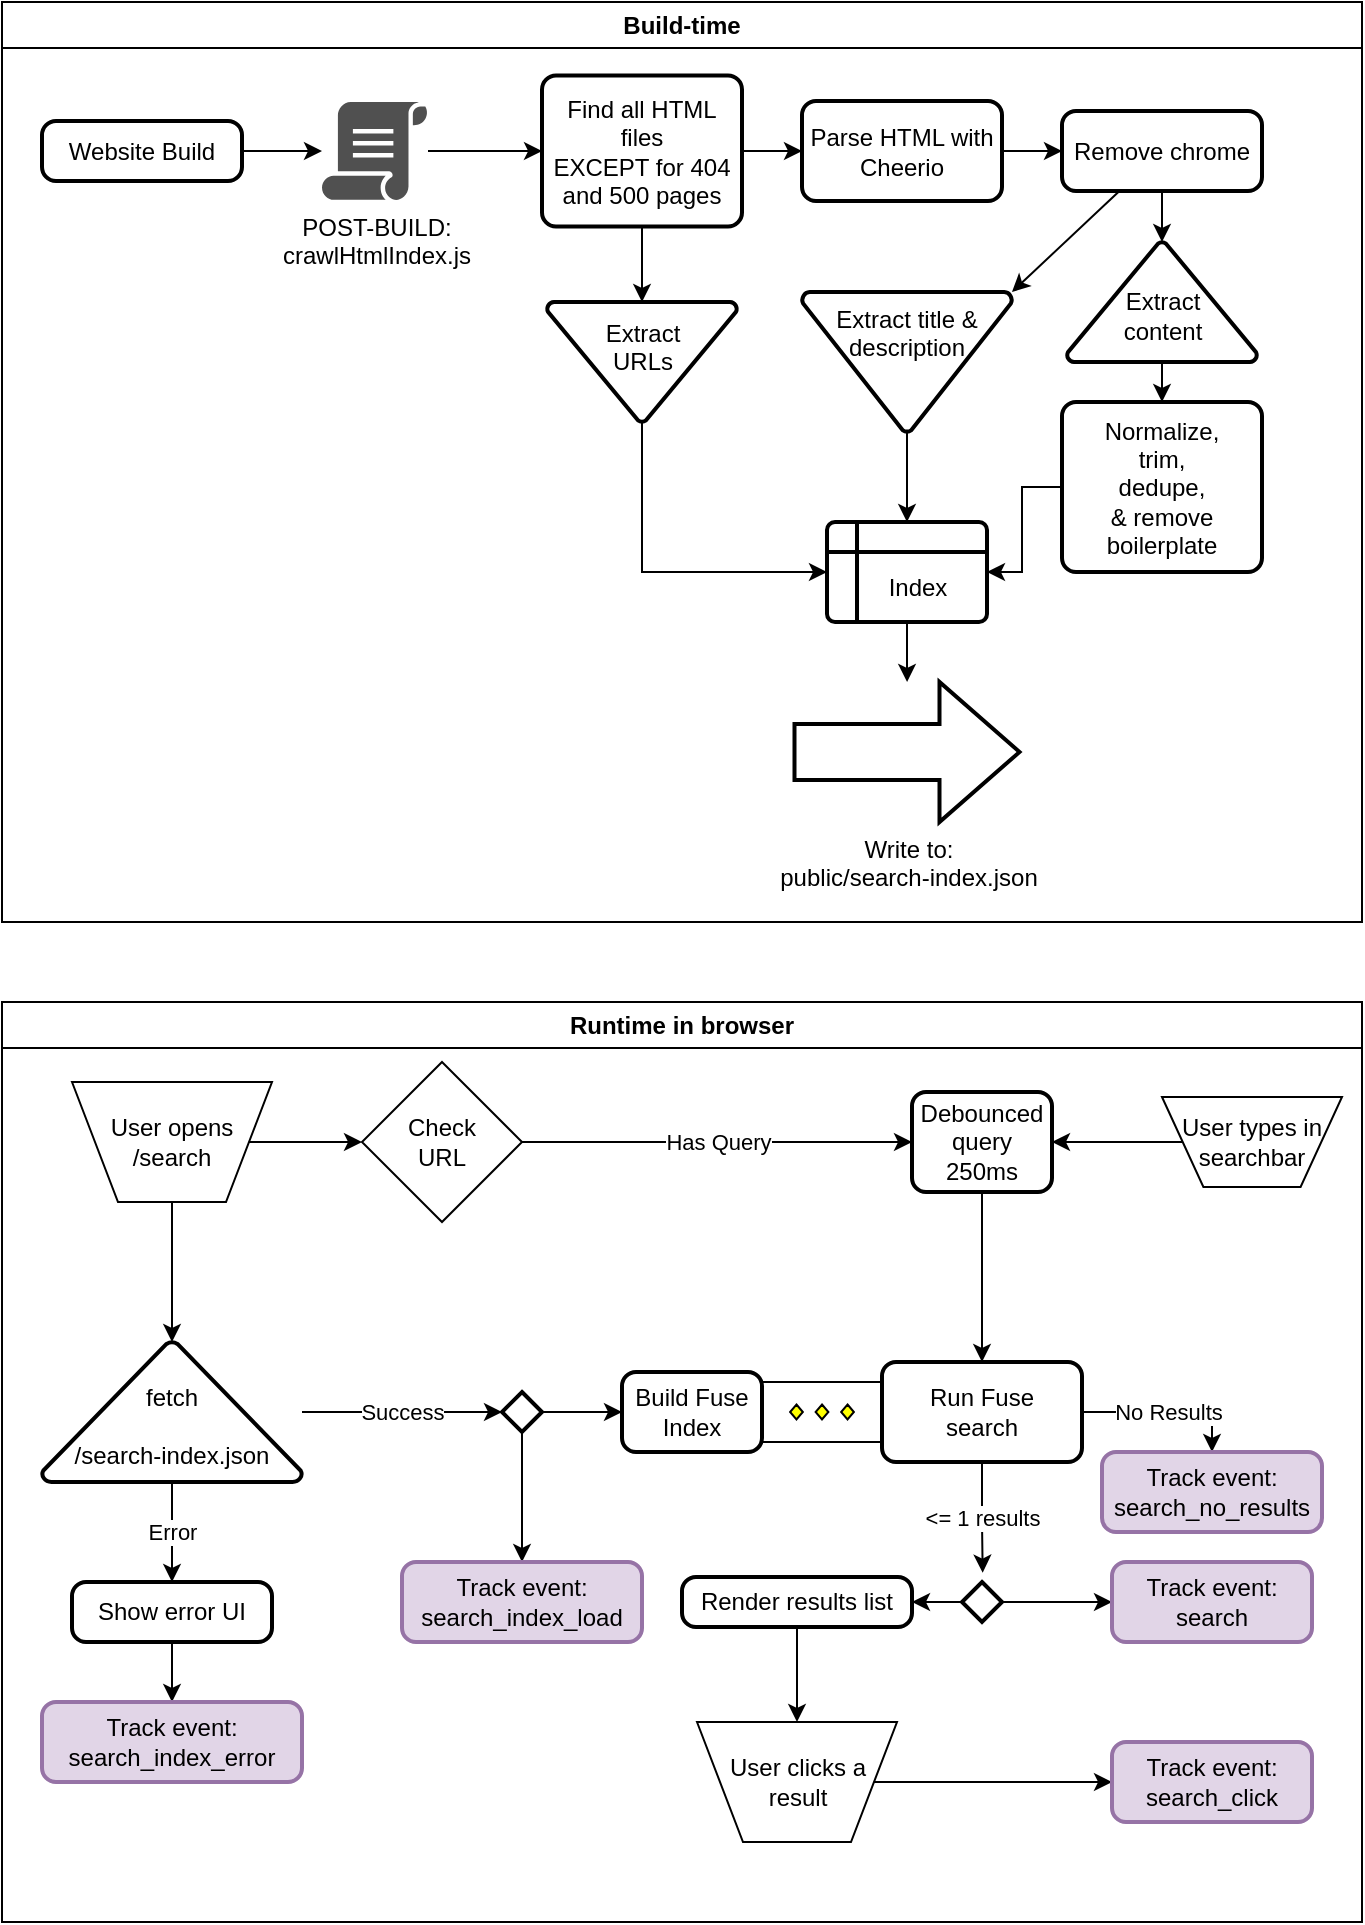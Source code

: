 <mxfile version="28.1.0">
  <diagram name="Page-1" id="bwJYy4T5n889eNgVjuJf">
    <mxGraphModel dx="555" dy="798" grid="1" gridSize="10" guides="1" tooltips="1" connect="1" arrows="1" fold="1" page="1" pageScale="1" pageWidth="850" pageHeight="1100" math="0" shadow="0">
      <root>
        <mxCell id="0" />
        <mxCell id="1" parent="0" />
        <mxCell id="g-3mRa5pxgkgNKf00Dcm-1" value="Build-time" style="swimlane;whiteSpace=wrap;html=1;" vertex="1" parent="1">
          <mxGeometry x="100" y="330" width="680" height="460" as="geometry" />
        </mxCell>
        <mxCell id="g-3mRa5pxgkgNKf00Dcm-8" style="edgeStyle=orthogonalEdgeStyle;rounded=0;orthogonalLoop=1;jettySize=auto;html=1;" edge="1" parent="g-3mRa5pxgkgNKf00Dcm-1" source="g-3mRa5pxgkgNKf00Dcm-2" target="g-3mRa5pxgkgNKf00Dcm-7">
          <mxGeometry relative="1" as="geometry" />
        </mxCell>
        <mxCell id="g-3mRa5pxgkgNKf00Dcm-2" value="&lt;div&gt;POST-BUILD:&lt;/div&gt;crawlHtmlIndex.js" style="sketch=0;pointerEvents=1;shadow=0;dashed=0;html=1;strokeColor=none;fillColor=#505050;labelPosition=center;verticalLabelPosition=bottom;verticalAlign=top;outlineConnect=0;align=center;shape=mxgraph.office.concepts.script;" vertex="1" parent="g-3mRa5pxgkgNKf00Dcm-1">
          <mxGeometry x="160" y="50" width="53" height="49" as="geometry" />
        </mxCell>
        <mxCell id="g-3mRa5pxgkgNKf00Dcm-6" style="edgeStyle=orthogonalEdgeStyle;rounded=0;orthogonalLoop=1;jettySize=auto;html=1;" edge="1" parent="g-3mRa5pxgkgNKf00Dcm-1" source="g-3mRa5pxgkgNKf00Dcm-5" target="g-3mRa5pxgkgNKf00Dcm-2">
          <mxGeometry relative="1" as="geometry" />
        </mxCell>
        <mxCell id="g-3mRa5pxgkgNKf00Dcm-5" value="Website Build" style="rounded=1;whiteSpace=wrap;html=1;absoluteArcSize=1;arcSize=14;strokeWidth=2;" vertex="1" parent="g-3mRa5pxgkgNKf00Dcm-1">
          <mxGeometry x="20" y="59.5" width="100" height="30" as="geometry" />
        </mxCell>
        <mxCell id="g-3mRa5pxgkgNKf00Dcm-15" style="edgeStyle=orthogonalEdgeStyle;rounded=0;orthogonalLoop=1;jettySize=auto;html=1;" edge="1" parent="g-3mRa5pxgkgNKf00Dcm-1" source="g-3mRa5pxgkgNKf00Dcm-7" target="g-3mRa5pxgkgNKf00Dcm-14">
          <mxGeometry relative="1" as="geometry" />
        </mxCell>
        <mxCell id="g-3mRa5pxgkgNKf00Dcm-17" style="edgeStyle=orthogonalEdgeStyle;rounded=0;orthogonalLoop=1;jettySize=auto;html=1;entryX=0;entryY=0.5;entryDx=0;entryDy=0;" edge="1" parent="g-3mRa5pxgkgNKf00Dcm-1" source="g-3mRa5pxgkgNKf00Dcm-7" target="g-3mRa5pxgkgNKf00Dcm-16">
          <mxGeometry relative="1" as="geometry" />
        </mxCell>
        <mxCell id="g-3mRa5pxgkgNKf00Dcm-7" value="Find all HTML files&lt;div&gt;EXCEPT for 404 and 500 pages&lt;/div&gt;" style="rounded=1;whiteSpace=wrap;html=1;absoluteArcSize=1;arcSize=14;strokeWidth=2;" vertex="1" parent="g-3mRa5pxgkgNKf00Dcm-1">
          <mxGeometry x="270" y="36.75" width="100" height="75.5" as="geometry" />
        </mxCell>
        <mxCell id="g-3mRa5pxgkgNKf00Dcm-30" style="edgeStyle=orthogonalEdgeStyle;rounded=0;orthogonalLoop=1;jettySize=auto;html=1;" edge="1" parent="g-3mRa5pxgkgNKf00Dcm-1" source="g-3mRa5pxgkgNKf00Dcm-11" target="g-3mRa5pxgkgNKf00Dcm-29">
          <mxGeometry relative="1" as="geometry" />
        </mxCell>
        <mxCell id="g-3mRa5pxgkgNKf00Dcm-11" value="&lt;div&gt;&lt;br&gt;&lt;/div&gt;&amp;nbsp; &amp;nbsp;Index" style="shape=internalStorage;whiteSpace=wrap;html=1;dx=15;dy=15;rounded=1;arcSize=8;strokeWidth=2;" vertex="1" parent="g-3mRa5pxgkgNKf00Dcm-1">
          <mxGeometry x="412.5" y="260" width="80" height="50" as="geometry" />
        </mxCell>
        <mxCell id="g-3mRa5pxgkgNKf00Dcm-26" style="edgeStyle=elbowEdgeStyle;rounded=0;orthogonalLoop=1;jettySize=auto;html=1;entryX=0;entryY=0.5;entryDx=0;entryDy=0;exitX=0.5;exitY=1;exitDx=0;exitDy=0;exitPerimeter=0;" edge="1" parent="g-3mRa5pxgkgNKf00Dcm-1" source="g-3mRa5pxgkgNKf00Dcm-14" target="g-3mRa5pxgkgNKf00Dcm-11">
          <mxGeometry relative="1" as="geometry">
            <Array as="points">
              <mxPoint x="320" y="240" />
            </Array>
          </mxGeometry>
        </mxCell>
        <mxCell id="g-3mRa5pxgkgNKf00Dcm-14" value="Extract&lt;div&gt;URLs&lt;div&gt;&lt;br&gt;&lt;/div&gt;&lt;/div&gt;" style="strokeWidth=2;html=1;shape=mxgraph.flowchart.merge_or_storage;whiteSpace=wrap;" vertex="1" parent="g-3mRa5pxgkgNKf00Dcm-1">
          <mxGeometry x="272.5" y="150" width="95" height="60" as="geometry" />
        </mxCell>
        <mxCell id="g-3mRa5pxgkgNKf00Dcm-20" style="edgeStyle=orthogonalEdgeStyle;rounded=0;orthogonalLoop=1;jettySize=auto;html=1;entryX=0;entryY=0.5;entryDx=0;entryDy=0;" edge="1" parent="g-3mRa5pxgkgNKf00Dcm-1" source="g-3mRa5pxgkgNKf00Dcm-16" target="g-3mRa5pxgkgNKf00Dcm-19">
          <mxGeometry relative="1" as="geometry" />
        </mxCell>
        <mxCell id="g-3mRa5pxgkgNKf00Dcm-16" value="Parse HTML with Cheerio" style="rounded=1;whiteSpace=wrap;html=1;absoluteArcSize=1;arcSize=14;strokeWidth=2;" vertex="1" parent="g-3mRa5pxgkgNKf00Dcm-1">
          <mxGeometry x="400" y="49.5" width="100" height="50" as="geometry" />
        </mxCell>
        <mxCell id="g-3mRa5pxgkgNKf00Dcm-19" value="Remove chrome" style="rounded=1;whiteSpace=wrap;html=1;absoluteArcSize=1;arcSize=14;strokeWidth=2;" vertex="1" parent="g-3mRa5pxgkgNKf00Dcm-1">
          <mxGeometry x="530" y="54.5" width="100" height="40" as="geometry" />
        </mxCell>
        <mxCell id="g-3mRa5pxgkgNKf00Dcm-27" style="edgeStyle=orthogonalEdgeStyle;rounded=0;orthogonalLoop=1;jettySize=auto;html=1;entryX=0.5;entryY=0;entryDx=0;entryDy=0;" edge="1" parent="g-3mRa5pxgkgNKf00Dcm-1" source="g-3mRa5pxgkgNKf00Dcm-18" target="g-3mRa5pxgkgNKf00Dcm-11">
          <mxGeometry relative="1" as="geometry" />
        </mxCell>
        <mxCell id="g-3mRa5pxgkgNKf00Dcm-18" value="&lt;div&gt;&lt;div&gt;Extract title &amp;amp; description&lt;/div&gt;&lt;/div&gt;&lt;div&gt;&lt;br&gt;&lt;/div&gt;&lt;div&gt;&lt;br&gt;&lt;/div&gt;" style="strokeWidth=2;html=1;shape=mxgraph.flowchart.merge_or_storage;whiteSpace=wrap;" vertex="1" parent="g-3mRa5pxgkgNKf00Dcm-1">
          <mxGeometry x="400" y="145" width="105" height="70" as="geometry" />
        </mxCell>
        <mxCell id="g-3mRa5pxgkgNKf00Dcm-21" style="rounded=0;orthogonalLoop=1;jettySize=auto;html=1;entryX=1;entryY=0;entryDx=0;entryDy=0;entryPerimeter=0;" edge="1" parent="g-3mRa5pxgkgNKf00Dcm-1" source="g-3mRa5pxgkgNKf00Dcm-19" target="g-3mRa5pxgkgNKf00Dcm-18">
          <mxGeometry relative="1" as="geometry" />
        </mxCell>
        <mxCell id="g-3mRa5pxgkgNKf00Dcm-25" style="edgeStyle=orthogonalEdgeStyle;rounded=0;orthogonalLoop=1;jettySize=auto;html=1;entryX=0.5;entryY=0;entryDx=0;entryDy=0;" edge="1" parent="g-3mRa5pxgkgNKf00Dcm-1" source="g-3mRa5pxgkgNKf00Dcm-22" target="g-3mRa5pxgkgNKf00Dcm-24">
          <mxGeometry relative="1" as="geometry" />
        </mxCell>
        <mxCell id="g-3mRa5pxgkgNKf00Dcm-22" value="&lt;div&gt;&lt;br&gt;&lt;/div&gt;Extract&lt;div&gt;content&lt;/div&gt;" style="strokeWidth=2;html=1;shape=mxgraph.flowchart.extract_or_measurement;whiteSpace=wrap;" vertex="1" parent="g-3mRa5pxgkgNKf00Dcm-1">
          <mxGeometry x="532.5" y="120" width="95" height="60" as="geometry" />
        </mxCell>
        <mxCell id="g-3mRa5pxgkgNKf00Dcm-23" style="edgeStyle=orthogonalEdgeStyle;rounded=0;orthogonalLoop=1;jettySize=auto;html=1;entryX=0.5;entryY=0;entryDx=0;entryDy=0;entryPerimeter=0;" edge="1" parent="g-3mRa5pxgkgNKf00Dcm-1" source="g-3mRa5pxgkgNKf00Dcm-19" target="g-3mRa5pxgkgNKf00Dcm-22">
          <mxGeometry relative="1" as="geometry" />
        </mxCell>
        <mxCell id="g-3mRa5pxgkgNKf00Dcm-28" style="edgeStyle=orthogonalEdgeStyle;rounded=0;orthogonalLoop=1;jettySize=auto;html=1;entryX=1;entryY=0.5;entryDx=0;entryDy=0;" edge="1" parent="g-3mRa5pxgkgNKf00Dcm-1" source="g-3mRa5pxgkgNKf00Dcm-24" target="g-3mRa5pxgkgNKf00Dcm-11">
          <mxGeometry relative="1" as="geometry" />
        </mxCell>
        <mxCell id="g-3mRa5pxgkgNKf00Dcm-24" value="Normalize,&lt;div&gt;trim,&lt;/div&gt;&lt;div&gt;dedupe,&lt;/div&gt;&lt;div&gt;&amp;amp; remove boilerplate&lt;/div&gt;" style="rounded=1;whiteSpace=wrap;html=1;absoluteArcSize=1;arcSize=14;strokeWidth=2;" vertex="1" parent="g-3mRa5pxgkgNKf00Dcm-1">
          <mxGeometry x="530" y="200" width="100" height="85" as="geometry" />
        </mxCell>
        <mxCell id="g-3mRa5pxgkgNKf00Dcm-29" value="Write to:&lt;div&gt;public/search-index.json&lt;/div&gt;" style="verticalLabelPosition=bottom;verticalAlign=top;html=1;strokeWidth=2;shape=mxgraph.arrows2.arrow;dy=0.6;dx=40;notch=0;" vertex="1" parent="g-3mRa5pxgkgNKf00Dcm-1">
          <mxGeometry x="396.25" y="340" width="112.5" height="70" as="geometry" />
        </mxCell>
        <mxCell id="g-3mRa5pxgkgNKf00Dcm-31" value="Runtime in browser" style="swimlane;whiteSpace=wrap;html=1;" vertex="1" parent="1">
          <mxGeometry x="100" y="830" width="680" height="460" as="geometry" />
        </mxCell>
        <mxCell id="g-3mRa5pxgkgNKf00Dcm-51" style="edgeStyle=orthogonalEdgeStyle;rounded=0;orthogonalLoop=1;jettySize=auto;html=1;entryX=0;entryY=0.5;entryDx=0;entryDy=0;" edge="1" parent="g-3mRa5pxgkgNKf00Dcm-31" source="g-3mRa5pxgkgNKf00Dcm-33" target="g-3mRa5pxgkgNKf00Dcm-50">
          <mxGeometry relative="1" as="geometry" />
        </mxCell>
        <mxCell id="g-3mRa5pxgkgNKf00Dcm-33" value="User opens&lt;div&gt;/search&lt;/div&gt;" style="verticalLabelPosition=middle;verticalAlign=middle;html=1;shape=trapezoid;perimeter=trapezoidPerimeter;whiteSpace=wrap;size=0.23;arcSize=10;flipV=1;labelPosition=center;align=center;" vertex="1" parent="g-3mRa5pxgkgNKf00Dcm-31">
          <mxGeometry x="35" y="40" width="100" height="60" as="geometry" />
        </mxCell>
        <mxCell id="g-3mRa5pxgkgNKf00Dcm-41" value="Error" style="edgeStyle=orthogonalEdgeStyle;rounded=0;orthogonalLoop=1;jettySize=auto;html=1;entryX=0.5;entryY=0;entryDx=0;entryDy=0;" edge="1" parent="g-3mRa5pxgkgNKf00Dcm-31" source="g-3mRa5pxgkgNKf00Dcm-35" target="g-3mRa5pxgkgNKf00Dcm-40">
          <mxGeometry relative="1" as="geometry" />
        </mxCell>
        <mxCell id="g-3mRa5pxgkgNKf00Dcm-35" value="&lt;div&gt;&lt;br&gt;&lt;/div&gt;&lt;div&gt;&lt;span style=&quot;background-color: transparent; color: light-dark(rgb(0, 0, 0), rgb(255, 255, 255));&quot;&gt;fetch&lt;/span&gt;&lt;/div&gt;&lt;div&gt;&lt;span style=&quot;background-color: transparent; color: light-dark(rgb(0, 0, 0), rgb(255, 255, 255));&quot;&gt;&lt;br&gt;&lt;/span&gt;&lt;/div&gt;&lt;div&gt;/search-index.json&lt;/div&gt;" style="strokeWidth=2;html=1;shape=mxgraph.flowchart.extract_or_measurement;whiteSpace=wrap;" vertex="1" parent="g-3mRa5pxgkgNKf00Dcm-31">
          <mxGeometry x="20" y="170" width="130" height="70" as="geometry" />
        </mxCell>
        <mxCell id="g-3mRa5pxgkgNKf00Dcm-36" style="edgeStyle=orthogonalEdgeStyle;rounded=0;orthogonalLoop=1;jettySize=auto;html=1;exitX=0.5;exitY=1;exitDx=0;exitDy=0;entryX=0.5;entryY=0;entryDx=0;entryDy=0;entryPerimeter=0;" edge="1" parent="g-3mRa5pxgkgNKf00Dcm-31" source="g-3mRa5pxgkgNKf00Dcm-33" target="g-3mRa5pxgkgNKf00Dcm-35">
          <mxGeometry relative="1" as="geometry" />
        </mxCell>
        <mxCell id="g-3mRa5pxgkgNKf00Dcm-45" style="edgeStyle=orthogonalEdgeStyle;rounded=0;orthogonalLoop=1;jettySize=auto;html=1;entryX=0.5;entryY=0;entryDx=0;entryDy=0;" edge="1" parent="g-3mRa5pxgkgNKf00Dcm-31" source="g-3mRa5pxgkgNKf00Dcm-38" target="g-3mRa5pxgkgNKf00Dcm-44">
          <mxGeometry relative="1" as="geometry" />
        </mxCell>
        <mxCell id="g-3mRa5pxgkgNKf00Dcm-48" style="edgeStyle=orthogonalEdgeStyle;rounded=0;orthogonalLoop=1;jettySize=auto;html=1;entryX=0;entryY=0.5;entryDx=0;entryDy=0;" edge="1" parent="g-3mRa5pxgkgNKf00Dcm-31" source="g-3mRa5pxgkgNKf00Dcm-38" target="g-3mRa5pxgkgNKf00Dcm-47">
          <mxGeometry relative="1" as="geometry" />
        </mxCell>
        <mxCell id="g-3mRa5pxgkgNKf00Dcm-38" value="" style="strokeWidth=2;html=1;shape=mxgraph.flowchart.decision;whiteSpace=wrap;" vertex="1" parent="g-3mRa5pxgkgNKf00Dcm-31">
          <mxGeometry x="250" y="195" width="20" height="20" as="geometry" />
        </mxCell>
        <mxCell id="g-3mRa5pxgkgNKf00Dcm-39" value="Success" style="edgeStyle=orthogonalEdgeStyle;rounded=0;orthogonalLoop=1;jettySize=auto;html=1;entryX=0;entryY=0.5;entryDx=0;entryDy=0;entryPerimeter=0;" edge="1" parent="g-3mRa5pxgkgNKf00Dcm-31" source="g-3mRa5pxgkgNKf00Dcm-35" target="g-3mRa5pxgkgNKf00Dcm-38">
          <mxGeometry relative="1" as="geometry" />
        </mxCell>
        <mxCell id="g-3mRa5pxgkgNKf00Dcm-43" style="edgeStyle=orthogonalEdgeStyle;rounded=0;orthogonalLoop=1;jettySize=auto;html=1;entryX=0.5;entryY=0;entryDx=0;entryDy=0;" edge="1" parent="g-3mRa5pxgkgNKf00Dcm-31" source="g-3mRa5pxgkgNKf00Dcm-40" target="g-3mRa5pxgkgNKf00Dcm-42">
          <mxGeometry relative="1" as="geometry" />
        </mxCell>
        <mxCell id="g-3mRa5pxgkgNKf00Dcm-40" value="Show error UI" style="rounded=1;whiteSpace=wrap;html=1;absoluteArcSize=1;arcSize=14;strokeWidth=2;" vertex="1" parent="g-3mRa5pxgkgNKf00Dcm-31">
          <mxGeometry x="35" y="290" width="100" height="30" as="geometry" />
        </mxCell>
        <mxCell id="g-3mRa5pxgkgNKf00Dcm-42" value="Track event:&lt;div&gt;search_index_error&lt;/div&gt;" style="rounded=1;whiteSpace=wrap;html=1;absoluteArcSize=1;arcSize=14;strokeWidth=2;fillColor=#e1d5e7;strokeColor=#9673a6;" vertex="1" parent="g-3mRa5pxgkgNKf00Dcm-31">
          <mxGeometry x="20" y="350" width="130" height="40" as="geometry" />
        </mxCell>
        <mxCell id="g-3mRa5pxgkgNKf00Dcm-44" value="Track event:&lt;div&gt;search_index_load&lt;/div&gt;" style="rounded=1;whiteSpace=wrap;html=1;absoluteArcSize=1;arcSize=14;strokeWidth=2;fillColor=#e1d5e7;strokeColor=#9673a6;" vertex="1" parent="g-3mRa5pxgkgNKf00Dcm-31">
          <mxGeometry x="200" y="280" width="120" height="40" as="geometry" />
        </mxCell>
        <mxCell id="g-3mRa5pxgkgNKf00Dcm-46" value="" style="verticalLabelPosition=bottom;verticalAlign=top;html=1;shape=mxgraph.flowchart.parallel_mode;pointerEvents=1" vertex="1" parent="g-3mRa5pxgkgNKf00Dcm-31">
          <mxGeometry x="380" y="190" width="60" height="30" as="geometry" />
        </mxCell>
        <mxCell id="g-3mRa5pxgkgNKf00Dcm-47" value="Build Fuse&lt;div&gt;Index&lt;/div&gt;" style="rounded=1;whiteSpace=wrap;html=1;absoluteArcSize=1;arcSize=14;strokeWidth=2;" vertex="1" parent="g-3mRa5pxgkgNKf00Dcm-31">
          <mxGeometry x="310" y="185" width="70" height="40" as="geometry" />
        </mxCell>
        <mxCell id="g-3mRa5pxgkgNKf00Dcm-69" value="No Results" style="edgeStyle=orthogonalEdgeStyle;rounded=0;orthogonalLoop=1;jettySize=auto;html=1;entryX=0.5;entryY=0;entryDx=0;entryDy=0;" edge="1" parent="g-3mRa5pxgkgNKf00Dcm-31" source="g-3mRa5pxgkgNKf00Dcm-49" target="g-3mRa5pxgkgNKf00Dcm-68">
          <mxGeometry relative="1" as="geometry" />
        </mxCell>
        <mxCell id="g-3mRa5pxgkgNKf00Dcm-49" value="Run Fuse&lt;div&gt;search&lt;/div&gt;" style="rounded=1;whiteSpace=wrap;html=1;absoluteArcSize=1;arcSize=14;strokeWidth=2;" vertex="1" parent="g-3mRa5pxgkgNKf00Dcm-31">
          <mxGeometry x="440" y="180" width="100" height="50" as="geometry" />
        </mxCell>
        <mxCell id="g-3mRa5pxgkgNKf00Dcm-57" value="Has Query" style="edgeStyle=orthogonalEdgeStyle;rounded=0;orthogonalLoop=1;jettySize=auto;html=1;entryX=0;entryY=0.5;entryDx=0;entryDy=0;" edge="1" parent="g-3mRa5pxgkgNKf00Dcm-31" source="g-3mRa5pxgkgNKf00Dcm-50" target="g-3mRa5pxgkgNKf00Dcm-53">
          <mxGeometry relative="1" as="geometry" />
        </mxCell>
        <mxCell id="g-3mRa5pxgkgNKf00Dcm-50" value="Check&lt;div&gt;URL&lt;/div&gt;" style="rhombus;whiteSpace=wrap;html=1;" vertex="1" parent="g-3mRa5pxgkgNKf00Dcm-31">
          <mxGeometry x="180" y="30" width="80" height="80" as="geometry" />
        </mxCell>
        <mxCell id="g-3mRa5pxgkgNKf00Dcm-58" style="edgeStyle=orthogonalEdgeStyle;rounded=0;orthogonalLoop=1;jettySize=auto;html=1;entryX=0.5;entryY=0;entryDx=0;entryDy=0;" edge="1" parent="g-3mRa5pxgkgNKf00Dcm-31" source="g-3mRa5pxgkgNKf00Dcm-53" target="g-3mRa5pxgkgNKf00Dcm-49">
          <mxGeometry relative="1" as="geometry" />
        </mxCell>
        <mxCell id="g-3mRa5pxgkgNKf00Dcm-53" value="Debounced query&lt;div&gt;250ms&lt;/div&gt;" style="rounded=1;whiteSpace=wrap;html=1;absoluteArcSize=1;arcSize=14;strokeWidth=2;" vertex="1" parent="g-3mRa5pxgkgNKf00Dcm-31">
          <mxGeometry x="455" y="45" width="70" height="50" as="geometry" />
        </mxCell>
        <mxCell id="g-3mRa5pxgkgNKf00Dcm-56" style="edgeStyle=orthogonalEdgeStyle;rounded=0;orthogonalLoop=1;jettySize=auto;html=1;entryX=1;entryY=0.5;entryDx=0;entryDy=0;" edge="1" parent="g-3mRa5pxgkgNKf00Dcm-31" source="g-3mRa5pxgkgNKf00Dcm-54" target="g-3mRa5pxgkgNKf00Dcm-53">
          <mxGeometry relative="1" as="geometry" />
        </mxCell>
        <mxCell id="g-3mRa5pxgkgNKf00Dcm-54" value="User types in&lt;div&gt;searchbar&lt;/div&gt;" style="verticalLabelPosition=middle;verticalAlign=middle;html=1;shape=trapezoid;perimeter=trapezoidPerimeter;whiteSpace=wrap;size=0.23;arcSize=10;flipV=1;labelPosition=center;align=center;" vertex="1" parent="g-3mRa5pxgkgNKf00Dcm-31">
          <mxGeometry x="580" y="47.5" width="90" height="45" as="geometry" />
        </mxCell>
        <mxCell id="g-3mRa5pxgkgNKf00Dcm-76" style="edgeStyle=orthogonalEdgeStyle;rounded=0;orthogonalLoop=1;jettySize=auto;html=1;entryX=0.5;entryY=0;entryDx=0;entryDy=0;" edge="1" parent="g-3mRa5pxgkgNKf00Dcm-31" source="g-3mRa5pxgkgNKf00Dcm-60" target="g-3mRa5pxgkgNKf00Dcm-75">
          <mxGeometry relative="1" as="geometry" />
        </mxCell>
        <mxCell id="g-3mRa5pxgkgNKf00Dcm-60" value="Render results list" style="rounded=1;whiteSpace=wrap;html=1;absoluteArcSize=1;arcSize=14;strokeWidth=2;" vertex="1" parent="g-3mRa5pxgkgNKf00Dcm-31">
          <mxGeometry x="340" y="287.5" width="115" height="25" as="geometry" />
        </mxCell>
        <mxCell id="g-3mRa5pxgkgNKf00Dcm-68" value="Track event:&lt;div&gt;search_no_results&lt;/div&gt;" style="rounded=1;whiteSpace=wrap;html=1;absoluteArcSize=1;arcSize=14;strokeWidth=2;fillColor=#e1d5e7;strokeColor=#9673a6;" vertex="1" parent="g-3mRa5pxgkgNKf00Dcm-31">
          <mxGeometry x="550" y="225" width="110" height="40" as="geometry" />
        </mxCell>
        <mxCell id="g-3mRa5pxgkgNKf00Dcm-72" style="edgeStyle=orthogonalEdgeStyle;rounded=0;orthogonalLoop=1;jettySize=auto;html=1;entryX=1;entryY=0.5;entryDx=0;entryDy=0;" edge="1" parent="g-3mRa5pxgkgNKf00Dcm-31" source="g-3mRa5pxgkgNKf00Dcm-70" target="g-3mRa5pxgkgNKf00Dcm-60">
          <mxGeometry relative="1" as="geometry" />
        </mxCell>
        <mxCell id="g-3mRa5pxgkgNKf00Dcm-74" style="edgeStyle=orthogonalEdgeStyle;rounded=0;orthogonalLoop=1;jettySize=auto;html=1;entryX=0;entryY=0.5;entryDx=0;entryDy=0;" edge="1" parent="g-3mRa5pxgkgNKf00Dcm-31" source="g-3mRa5pxgkgNKf00Dcm-70" target="g-3mRa5pxgkgNKf00Dcm-73">
          <mxGeometry relative="1" as="geometry" />
        </mxCell>
        <mxCell id="g-3mRa5pxgkgNKf00Dcm-70" value="" style="strokeWidth=2;html=1;shape=mxgraph.flowchart.decision;whiteSpace=wrap;" vertex="1" parent="g-3mRa5pxgkgNKf00Dcm-31">
          <mxGeometry x="480" y="290" width="20" height="20" as="geometry" />
        </mxCell>
        <mxCell id="g-3mRa5pxgkgNKf00Dcm-71" value="&amp;lt;= 1 results" style="edgeStyle=orthogonalEdgeStyle;rounded=0;orthogonalLoop=1;jettySize=auto;html=1;entryX=0.517;entryY=-0.233;entryDx=0;entryDy=0;entryPerimeter=0;" edge="1" parent="g-3mRa5pxgkgNKf00Dcm-31" source="g-3mRa5pxgkgNKf00Dcm-49" target="g-3mRa5pxgkgNKf00Dcm-70">
          <mxGeometry relative="1" as="geometry" />
        </mxCell>
        <mxCell id="g-3mRa5pxgkgNKf00Dcm-73" value="Track event:&lt;div&gt;search&lt;/div&gt;" style="rounded=1;whiteSpace=wrap;html=1;absoluteArcSize=1;arcSize=14;strokeWidth=2;fillColor=#e1d5e7;strokeColor=#9673a6;" vertex="1" parent="g-3mRa5pxgkgNKf00Dcm-31">
          <mxGeometry x="555" y="280" width="100" height="40" as="geometry" />
        </mxCell>
        <mxCell id="g-3mRa5pxgkgNKf00Dcm-78" style="edgeStyle=orthogonalEdgeStyle;rounded=0;orthogonalLoop=1;jettySize=auto;html=1;" edge="1" parent="g-3mRa5pxgkgNKf00Dcm-31" source="g-3mRa5pxgkgNKf00Dcm-75" target="g-3mRa5pxgkgNKf00Dcm-77">
          <mxGeometry relative="1" as="geometry" />
        </mxCell>
        <mxCell id="g-3mRa5pxgkgNKf00Dcm-75" value="User clicks a result" style="verticalLabelPosition=middle;verticalAlign=middle;html=1;shape=trapezoid;perimeter=trapezoidPerimeter;whiteSpace=wrap;size=0.23;arcSize=10;flipV=1;labelPosition=center;align=center;" vertex="1" parent="g-3mRa5pxgkgNKf00Dcm-31">
          <mxGeometry x="347.5" y="360" width="100" height="60" as="geometry" />
        </mxCell>
        <mxCell id="g-3mRa5pxgkgNKf00Dcm-77" value="Track event:&lt;div&gt;search_click&lt;/div&gt;" style="rounded=1;whiteSpace=wrap;html=1;absoluteArcSize=1;arcSize=14;strokeWidth=2;fillColor=#e1d5e7;strokeColor=#9673a6;" vertex="1" parent="g-3mRa5pxgkgNKf00Dcm-31">
          <mxGeometry x="555" y="370" width="100" height="40" as="geometry" />
        </mxCell>
      </root>
    </mxGraphModel>
  </diagram>
</mxfile>
